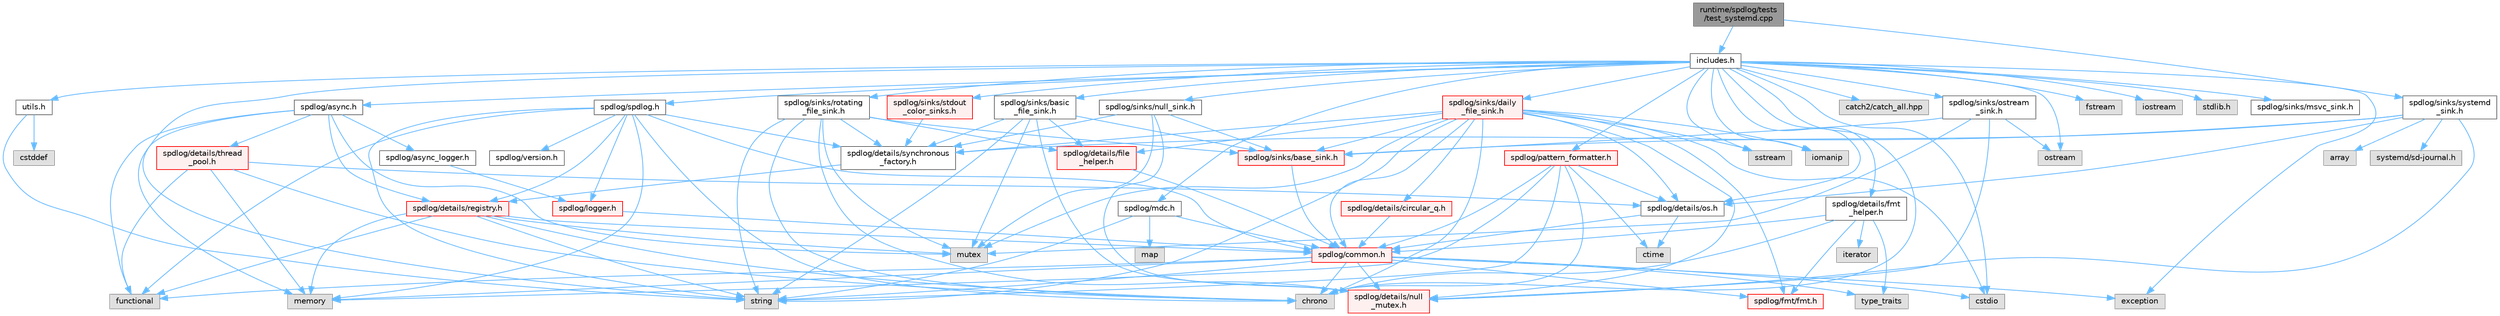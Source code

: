 digraph "runtime/spdlog/tests/test_systemd.cpp"
{
 // LATEX_PDF_SIZE
  bgcolor="transparent";
  edge [fontname=Helvetica,fontsize=10,labelfontname=Helvetica,labelfontsize=10];
  node [fontname=Helvetica,fontsize=10,shape=box,height=0.2,width=0.4];
  Node1 [id="Node000001",label="runtime/spdlog/tests\l/test_systemd.cpp",height=0.2,width=0.4,color="gray40", fillcolor="grey60", style="filled", fontcolor="black",tooltip=" "];
  Node1 -> Node2 [id="edge128_Node000001_Node000002",color="steelblue1",style="solid",tooltip=" "];
  Node2 [id="Node000002",label="includes.h",height=0.2,width=0.4,color="grey40", fillcolor="white", style="filled",URL="$includes_8h.html",tooltip=" "];
  Node2 -> Node3 [id="edge129_Node000002_Node000003",color="steelblue1",style="solid",tooltip=" "];
  Node3 [id="Node000003",label="catch2/catch_all.hpp",height=0.2,width=0.4,color="grey60", fillcolor="#E0E0E0", style="filled",tooltip=" "];
  Node2 -> Node4 [id="edge130_Node000002_Node000004",color="steelblue1",style="solid",tooltip=" "];
  Node4 [id="Node000004",label="utils.h",height=0.2,width=0.4,color="grey40", fillcolor="white", style="filled",URL="$tests_2utils_8h.html",tooltip=" "];
  Node4 -> Node5 [id="edge131_Node000004_Node000005",color="steelblue1",style="solid",tooltip=" "];
  Node5 [id="Node000005",label="cstddef",height=0.2,width=0.4,color="grey60", fillcolor="#E0E0E0", style="filled",tooltip=" "];
  Node4 -> Node6 [id="edge132_Node000004_Node000006",color="steelblue1",style="solid",tooltip=" "];
  Node6 [id="Node000006",label="string",height=0.2,width=0.4,color="grey60", fillcolor="#E0E0E0", style="filled",tooltip=" "];
  Node2 -> Node7 [id="edge133_Node000002_Node000007",color="steelblue1",style="solid",tooltip=" "];
  Node7 [id="Node000007",label="chrono",height=0.2,width=0.4,color="grey60", fillcolor="#E0E0E0", style="filled",tooltip=" "];
  Node2 -> Node8 [id="edge134_Node000002_Node000008",color="steelblue1",style="solid",tooltip=" "];
  Node8 [id="Node000008",label="cstdio",height=0.2,width=0.4,color="grey60", fillcolor="#E0E0E0", style="filled",tooltip=" "];
  Node2 -> Node9 [id="edge135_Node000002_Node000009",color="steelblue1",style="solid",tooltip=" "];
  Node9 [id="Node000009",label="exception",height=0.2,width=0.4,color="grey60", fillcolor="#E0E0E0", style="filled",tooltip=" "];
  Node2 -> Node10 [id="edge136_Node000002_Node000010",color="steelblue1",style="solid",tooltip=" "];
  Node10 [id="Node000010",label="fstream",height=0.2,width=0.4,color="grey60", fillcolor="#E0E0E0", style="filled",tooltip=" "];
  Node2 -> Node11 [id="edge137_Node000002_Node000011",color="steelblue1",style="solid",tooltip=" "];
  Node11 [id="Node000011",label="iostream",height=0.2,width=0.4,color="grey60", fillcolor="#E0E0E0", style="filled",tooltip=" "];
  Node2 -> Node12 [id="edge138_Node000002_Node000012",color="steelblue1",style="solid",tooltip=" "];
  Node12 [id="Node000012",label="ostream",height=0.2,width=0.4,color="grey60", fillcolor="#E0E0E0", style="filled",tooltip=" "];
  Node2 -> Node13 [id="edge139_Node000002_Node000013",color="steelblue1",style="solid",tooltip=" "];
  Node13 [id="Node000013",label="sstream",height=0.2,width=0.4,color="grey60", fillcolor="#E0E0E0", style="filled",tooltip=" "];
  Node2 -> Node6 [id="edge140_Node000002_Node000006",color="steelblue1",style="solid",tooltip=" "];
  Node2 -> Node14 [id="edge141_Node000002_Node000014",color="steelblue1",style="solid",tooltip=" "];
  Node14 [id="Node000014",label="iomanip",height=0.2,width=0.4,color="grey60", fillcolor="#E0E0E0", style="filled",tooltip=" "];
  Node2 -> Node15 [id="edge142_Node000002_Node000015",color="steelblue1",style="solid",tooltip=" "];
  Node15 [id="Node000015",label="stdlib.h",height=0.2,width=0.4,color="grey60", fillcolor="#E0E0E0", style="filled",tooltip=" "];
  Node2 -> Node16 [id="edge143_Node000002_Node000016",color="steelblue1",style="solid",tooltip=" "];
  Node16 [id="Node000016",label="spdlog/spdlog.h",height=0.2,width=0.4,color="grey40", fillcolor="white", style="filled",URL="$spdlog_8h.html",tooltip=" "];
  Node16 -> Node17 [id="edge144_Node000016_Node000017",color="steelblue1",style="solid",tooltip=" "];
  Node17 [id="Node000017",label="spdlog/common.h",height=0.2,width=0.4,color="red", fillcolor="#FFF0F0", style="filled",URL="$common_8h.html",tooltip=" "];
  Node17 -> Node18 [id="edge145_Node000017_Node000018",color="steelblue1",style="solid",tooltip=" "];
  Node18 [id="Node000018",label="spdlog/details/null\l_mutex.h",height=0.2,width=0.4,color="red", fillcolor="#FFF0F0", style="filled",URL="$null__mutex_8h.html",tooltip=" "];
  Node17 -> Node7 [id="edge146_Node000017_Node000007",color="steelblue1",style="solid",tooltip=" "];
  Node17 -> Node8 [id="edge147_Node000017_Node000008",color="steelblue1",style="solid",tooltip=" "];
  Node17 -> Node9 [id="edge148_Node000017_Node000009",color="steelblue1",style="solid",tooltip=" "];
  Node17 -> Node22 [id="edge149_Node000017_Node000022",color="steelblue1",style="solid",tooltip=" "];
  Node22 [id="Node000022",label="functional",height=0.2,width=0.4,color="grey60", fillcolor="#E0E0E0", style="filled",tooltip=" "];
  Node17 -> Node24 [id="edge150_Node000017_Node000024",color="steelblue1",style="solid",tooltip=" "];
  Node24 [id="Node000024",label="memory",height=0.2,width=0.4,color="grey60", fillcolor="#E0E0E0", style="filled",tooltip=" "];
  Node17 -> Node6 [id="edge151_Node000017_Node000006",color="steelblue1",style="solid",tooltip=" "];
  Node17 -> Node25 [id="edge152_Node000017_Node000025",color="steelblue1",style="solid",tooltip=" "];
  Node25 [id="Node000025",label="type_traits",height=0.2,width=0.4,color="grey60", fillcolor="#E0E0E0", style="filled",tooltip=" "];
  Node17 -> Node26 [id="edge153_Node000017_Node000026",color="steelblue1",style="solid",tooltip=" "];
  Node26 [id="Node000026",label="spdlog/fmt/fmt.h",height=0.2,width=0.4,color="red", fillcolor="#FFF0F0", style="filled",URL="$fmt_8h.html",tooltip=" "];
  Node16 -> Node185 [id="edge154_Node000016_Node000185",color="steelblue1",style="solid",tooltip=" "];
  Node185 [id="Node000185",label="spdlog/details/registry.h",height=0.2,width=0.4,color="red", fillcolor="#FFF0F0", style="filled",URL="$registry_8h.html",tooltip=" "];
  Node185 -> Node17 [id="edge155_Node000185_Node000017",color="steelblue1",style="solid",tooltip=" "];
  Node185 -> Node7 [id="edge156_Node000185_Node000007",color="steelblue1",style="solid",tooltip=" "];
  Node185 -> Node22 [id="edge157_Node000185_Node000022",color="steelblue1",style="solid",tooltip=" "];
  Node185 -> Node24 [id="edge158_Node000185_Node000024",color="steelblue1",style="solid",tooltip=" "];
  Node185 -> Node188 [id="edge159_Node000185_Node000188",color="steelblue1",style="solid",tooltip=" "];
  Node188 [id="Node000188",label="mutex",height=0.2,width=0.4,color="grey60", fillcolor="#E0E0E0", style="filled",tooltip=" "];
  Node185 -> Node6 [id="edge160_Node000185_Node000006",color="steelblue1",style="solid",tooltip=" "];
  Node16 -> Node191 [id="edge161_Node000016_Node000191",color="steelblue1",style="solid",tooltip=" "];
  Node191 [id="Node000191",label="spdlog/details/synchronous\l_factory.h",height=0.2,width=0.4,color="grey40", fillcolor="white", style="filled",URL="$synchronous__factory_8h.html",tooltip=" "];
  Node191 -> Node185 [id="edge162_Node000191_Node000185",color="steelblue1",style="solid",tooltip=" "];
  Node16 -> Node192 [id="edge163_Node000016_Node000192",color="steelblue1",style="solid",tooltip=" "];
  Node192 [id="Node000192",label="spdlog/logger.h",height=0.2,width=0.4,color="red", fillcolor="#FFF0F0", style="filled",URL="$logger_8h.html",tooltip=" "];
  Node192 -> Node17 [id="edge164_Node000192_Node000017",color="steelblue1",style="solid",tooltip=" "];
  Node16 -> Node198 [id="edge165_Node000016_Node000198",color="steelblue1",style="solid",tooltip=" "];
  Node198 [id="Node000198",label="spdlog/version.h",height=0.2,width=0.4,color="grey40", fillcolor="white", style="filled",URL="$spdlog_2include_2spdlog_2version_8h.html",tooltip=" "];
  Node16 -> Node7 [id="edge166_Node000016_Node000007",color="steelblue1",style="solid",tooltip=" "];
  Node16 -> Node22 [id="edge167_Node000016_Node000022",color="steelblue1",style="solid",tooltip=" "];
  Node16 -> Node24 [id="edge168_Node000016_Node000024",color="steelblue1",style="solid",tooltip=" "];
  Node16 -> Node6 [id="edge169_Node000016_Node000006",color="steelblue1",style="solid",tooltip=" "];
  Node2 -> Node199 [id="edge170_Node000002_Node000199",color="steelblue1",style="solid",tooltip=" "];
  Node199 [id="Node000199",label="spdlog/async.h",height=0.2,width=0.4,color="grey40", fillcolor="white", style="filled",URL="$async_8h.html",tooltip=" "];
  Node199 -> Node200 [id="edge171_Node000199_Node000200",color="steelblue1",style="solid",tooltip=" "];
  Node200 [id="Node000200",label="spdlog/async_logger.h",height=0.2,width=0.4,color="grey40", fillcolor="white", style="filled",URL="$async__logger_8h.html",tooltip=" "];
  Node200 -> Node192 [id="edge172_Node000200_Node000192",color="steelblue1",style="solid",tooltip=" "];
  Node199 -> Node185 [id="edge173_Node000199_Node000185",color="steelblue1",style="solid",tooltip=" "];
  Node199 -> Node201 [id="edge174_Node000199_Node000201",color="steelblue1",style="solid",tooltip=" "];
  Node201 [id="Node000201",label="spdlog/details/thread\l_pool.h",height=0.2,width=0.4,color="red", fillcolor="#FFF0F0", style="filled",URL="$thread__pool_8h.html",tooltip=" "];
  Node201 -> Node203 [id="edge175_Node000201_Node000203",color="steelblue1",style="solid",tooltip=" "];
  Node203 [id="Node000203",label="spdlog/details/os.h",height=0.2,width=0.4,color="grey40", fillcolor="white", style="filled",URL="$details_2os_8h.html",tooltip=" "];
  Node203 -> Node204 [id="edge176_Node000203_Node000204",color="steelblue1",style="solid",tooltip=" "];
  Node204 [id="Node000204",label="ctime",height=0.2,width=0.4,color="grey60", fillcolor="#E0E0E0", style="filled",tooltip=" "];
  Node203 -> Node17 [id="edge177_Node000203_Node000017",color="steelblue1",style="solid",tooltip=" "];
  Node201 -> Node7 [id="edge178_Node000201_Node000007",color="steelblue1",style="solid",tooltip=" "];
  Node201 -> Node22 [id="edge179_Node000201_Node000022",color="steelblue1",style="solid",tooltip=" "];
  Node201 -> Node24 [id="edge180_Node000201_Node000024",color="steelblue1",style="solid",tooltip=" "];
  Node199 -> Node22 [id="edge181_Node000199_Node000022",color="steelblue1",style="solid",tooltip=" "];
  Node199 -> Node24 [id="edge182_Node000199_Node000024",color="steelblue1",style="solid",tooltip=" "];
  Node199 -> Node188 [id="edge183_Node000199_Node000188",color="steelblue1",style="solid",tooltip=" "];
  Node2 -> Node205 [id="edge184_Node000002_Node000205",color="steelblue1",style="solid",tooltip=" "];
  Node205 [id="Node000205",label="spdlog/details/fmt\l_helper.h",height=0.2,width=0.4,color="grey40", fillcolor="white", style="filled",URL="$fmt__helper_8h.html",tooltip=" "];
  Node205 -> Node7 [id="edge185_Node000205_Node000007",color="steelblue1",style="solid",tooltip=" "];
  Node205 -> Node184 [id="edge186_Node000205_Node000184",color="steelblue1",style="solid",tooltip=" "];
  Node184 [id="Node000184",label="iterator",height=0.2,width=0.4,color="grey60", fillcolor="#E0E0E0", style="filled",tooltip=" "];
  Node205 -> Node17 [id="edge187_Node000205_Node000017",color="steelblue1",style="solid",tooltip=" "];
  Node205 -> Node26 [id="edge188_Node000205_Node000026",color="steelblue1",style="solid",tooltip=" "];
  Node205 -> Node25 [id="edge189_Node000205_Node000025",color="steelblue1",style="solid",tooltip=" "];
  Node2 -> Node203 [id="edge190_Node000002_Node000203",color="steelblue1",style="solid",tooltip=" "];
  Node2 -> Node206 [id="edge191_Node000002_Node000206",color="steelblue1",style="solid",tooltip=" "];
  Node206 [id="Node000206",label="spdlog/mdc.h",height=0.2,width=0.4,color="grey40", fillcolor="white", style="filled",URL="$mdc_8h.html",tooltip=" "];
  Node206 -> Node207 [id="edge192_Node000206_Node000207",color="steelblue1",style="solid",tooltip=" "];
  Node207 [id="Node000207",label="map",height=0.2,width=0.4,color="grey60", fillcolor="#E0E0E0", style="filled",tooltip=" "];
  Node206 -> Node6 [id="edge193_Node000206_Node000006",color="steelblue1",style="solid",tooltip=" "];
  Node206 -> Node17 [id="edge194_Node000206_Node000017",color="steelblue1",style="solid",tooltip=" "];
  Node2 -> Node208 [id="edge195_Node000002_Node000208",color="steelblue1",style="solid",tooltip=" "];
  Node208 [id="Node000208",label="spdlog/sinks/basic\l_file_sink.h",height=0.2,width=0.4,color="grey40", fillcolor="white", style="filled",URL="$basic__file__sink_8h.html",tooltip=" "];
  Node208 -> Node209 [id="edge196_Node000208_Node000209",color="steelblue1",style="solid",tooltip=" "];
  Node209 [id="Node000209",label="spdlog/details/file\l_helper.h",height=0.2,width=0.4,color="red", fillcolor="#FFF0F0", style="filled",URL="$file__helper_8h.html",tooltip=" "];
  Node209 -> Node17 [id="edge197_Node000209_Node000017",color="steelblue1",style="solid",tooltip=" "];
  Node208 -> Node18 [id="edge198_Node000208_Node000018",color="steelblue1",style="solid",tooltip=" "];
  Node208 -> Node191 [id="edge199_Node000208_Node000191",color="steelblue1",style="solid",tooltip=" "];
  Node208 -> Node211 [id="edge200_Node000208_Node000211",color="steelblue1",style="solid",tooltip=" "];
  Node211 [id="Node000211",label="spdlog/sinks/base_sink.h",height=0.2,width=0.4,color="red", fillcolor="#FFF0F0", style="filled",URL="$base__sink_8h.html",tooltip=" "];
  Node211 -> Node17 [id="edge201_Node000211_Node000017",color="steelblue1",style="solid",tooltip=" "];
  Node208 -> Node188 [id="edge202_Node000208_Node000188",color="steelblue1",style="solid",tooltip=" "];
  Node208 -> Node6 [id="edge203_Node000208_Node000006",color="steelblue1",style="solid",tooltip=" "];
  Node2 -> Node214 [id="edge204_Node000002_Node000214",color="steelblue1",style="solid",tooltip=" "];
  Node214 [id="Node000214",label="spdlog/sinks/daily\l_file_sink.h",height=0.2,width=0.4,color="red", fillcolor="#FFF0F0", style="filled",URL="$daily__file__sink_8h.html",tooltip=" "];
  Node214 -> Node17 [id="edge205_Node000214_Node000017",color="steelblue1",style="solid",tooltip=" "];
  Node214 -> Node194 [id="edge206_Node000214_Node000194",color="steelblue1",style="solid",tooltip=" "];
  Node194 [id="Node000194",label="spdlog/details/circular_q.h",height=0.2,width=0.4,color="red", fillcolor="#FFF0F0", style="filled",URL="$circular__q_8h.html",tooltip=" "];
  Node194 -> Node17 [id="edge207_Node000194_Node000017",color="steelblue1",style="solid",tooltip=" "];
  Node214 -> Node209 [id="edge208_Node000214_Node000209",color="steelblue1",style="solid",tooltip=" "];
  Node214 -> Node18 [id="edge209_Node000214_Node000018",color="steelblue1",style="solid",tooltip=" "];
  Node214 -> Node203 [id="edge210_Node000214_Node000203",color="steelblue1",style="solid",tooltip=" "];
  Node214 -> Node191 [id="edge211_Node000214_Node000191",color="steelblue1",style="solid",tooltip=" "];
  Node214 -> Node26 [id="edge212_Node000214_Node000026",color="steelblue1",style="solid",tooltip=" "];
  Node214 -> Node211 [id="edge213_Node000214_Node000211",color="steelblue1",style="solid",tooltip=" "];
  Node214 -> Node7 [id="edge214_Node000214_Node000007",color="steelblue1",style="solid",tooltip=" "];
  Node214 -> Node8 [id="edge215_Node000214_Node000008",color="steelblue1",style="solid",tooltip=" "];
  Node214 -> Node14 [id="edge216_Node000214_Node000014",color="steelblue1",style="solid",tooltip=" "];
  Node214 -> Node188 [id="edge217_Node000214_Node000188",color="steelblue1",style="solid",tooltip=" "];
  Node214 -> Node13 [id="edge218_Node000214_Node000013",color="steelblue1",style="solid",tooltip=" "];
  Node214 -> Node6 [id="edge219_Node000214_Node000006",color="steelblue1",style="solid",tooltip=" "];
  Node2 -> Node217 [id="edge220_Node000002_Node000217",color="steelblue1",style="solid",tooltip=" "];
  Node217 [id="Node000217",label="spdlog/sinks/null_sink.h",height=0.2,width=0.4,color="grey40", fillcolor="white", style="filled",URL="$null__sink_8h.html",tooltip=" "];
  Node217 -> Node18 [id="edge221_Node000217_Node000018",color="steelblue1",style="solid",tooltip=" "];
  Node217 -> Node191 [id="edge222_Node000217_Node000191",color="steelblue1",style="solid",tooltip=" "];
  Node217 -> Node211 [id="edge223_Node000217_Node000211",color="steelblue1",style="solid",tooltip=" "];
  Node217 -> Node188 [id="edge224_Node000217_Node000188",color="steelblue1",style="solid",tooltip=" "];
  Node2 -> Node218 [id="edge225_Node000002_Node000218",color="steelblue1",style="solid",tooltip=" "];
  Node218 [id="Node000218",label="spdlog/sinks/ostream\l_sink.h",height=0.2,width=0.4,color="grey40", fillcolor="white", style="filled",URL="$ostream__sink_8h.html",tooltip=" "];
  Node218 -> Node18 [id="edge226_Node000218_Node000018",color="steelblue1",style="solid",tooltip=" "];
  Node218 -> Node211 [id="edge227_Node000218_Node000211",color="steelblue1",style="solid",tooltip=" "];
  Node218 -> Node188 [id="edge228_Node000218_Node000188",color="steelblue1",style="solid",tooltip=" "];
  Node218 -> Node12 [id="edge229_Node000218_Node000012",color="steelblue1",style="solid",tooltip=" "];
  Node2 -> Node219 [id="edge230_Node000002_Node000219",color="steelblue1",style="solid",tooltip=" "];
  Node219 [id="Node000219",label="spdlog/sinks/rotating\l_file_sink.h",height=0.2,width=0.4,color="grey40", fillcolor="white", style="filled",URL="$rotating__file__sink_8h.html",tooltip=" "];
  Node219 -> Node209 [id="edge231_Node000219_Node000209",color="steelblue1",style="solid",tooltip=" "];
  Node219 -> Node18 [id="edge232_Node000219_Node000018",color="steelblue1",style="solid",tooltip=" "];
  Node219 -> Node191 [id="edge233_Node000219_Node000191",color="steelblue1",style="solid",tooltip=" "];
  Node219 -> Node211 [id="edge234_Node000219_Node000211",color="steelblue1",style="solid",tooltip=" "];
  Node219 -> Node7 [id="edge235_Node000219_Node000007",color="steelblue1",style="solid",tooltip=" "];
  Node219 -> Node188 [id="edge236_Node000219_Node000188",color="steelblue1",style="solid",tooltip=" "];
  Node219 -> Node6 [id="edge237_Node000219_Node000006",color="steelblue1",style="solid",tooltip=" "];
  Node2 -> Node220 [id="edge238_Node000002_Node000220",color="steelblue1",style="solid",tooltip=" "];
  Node220 [id="Node000220",label="spdlog/sinks/stdout\l_color_sinks.h",height=0.2,width=0.4,color="red", fillcolor="#FFF0F0", style="filled",URL="$stdout__color__sinks_8h.html",tooltip=" "];
  Node220 -> Node191 [id="edge239_Node000220_Node000191",color="steelblue1",style="solid",tooltip=" "];
  Node2 -> Node223 [id="edge240_Node000002_Node000223",color="steelblue1",style="solid",tooltip=" "];
  Node223 [id="Node000223",label="spdlog/sinks/msvc_sink.h",height=0.2,width=0.4,color="grey40", fillcolor="white", style="filled",URL="$msvc__sink_8h.html",tooltip=" "];
  Node2 -> Node224 [id="edge241_Node000002_Node000224",color="steelblue1",style="solid",tooltip=" "];
  Node224 [id="Node000224",label="spdlog/pattern_formatter.h",height=0.2,width=0.4,color="red", fillcolor="#FFF0F0", style="filled",URL="$pattern__formatter_8h.html",tooltip=" "];
  Node224 -> Node17 [id="edge242_Node000224_Node000017",color="steelblue1",style="solid",tooltip=" "];
  Node224 -> Node203 [id="edge243_Node000224_Node000203",color="steelblue1",style="solid",tooltip=" "];
  Node224 -> Node7 [id="edge244_Node000224_Node000007",color="steelblue1",style="solid",tooltip=" "];
  Node224 -> Node204 [id="edge245_Node000224_Node000204",color="steelblue1",style="solid",tooltip=" "];
  Node224 -> Node24 [id="edge246_Node000224_Node000024",color="steelblue1",style="solid",tooltip=" "];
  Node224 -> Node6 [id="edge247_Node000224_Node000006",color="steelblue1",style="solid",tooltip=" "];
  Node1 -> Node225 [id="edge248_Node000001_Node000225",color="steelblue1",style="solid",tooltip=" "];
  Node225 [id="Node000225",label="spdlog/sinks/systemd\l_sink.h",height=0.2,width=0.4,color="grey40", fillcolor="white", style="filled",URL="$systemd__sink_8h.html",tooltip=" "];
  Node225 -> Node18 [id="edge249_Node000225_Node000018",color="steelblue1",style="solid",tooltip=" "];
  Node225 -> Node203 [id="edge250_Node000225_Node000203",color="steelblue1",style="solid",tooltip=" "];
  Node225 -> Node191 [id="edge251_Node000225_Node000191",color="steelblue1",style="solid",tooltip=" "];
  Node225 -> Node211 [id="edge252_Node000225_Node000211",color="steelblue1",style="solid",tooltip=" "];
  Node225 -> Node171 [id="edge253_Node000225_Node000171",color="steelblue1",style="solid",tooltip=" "];
  Node171 [id="Node000171",label="array",height=0.2,width=0.4,color="grey60", fillcolor="#E0E0E0", style="filled",tooltip=" "];
  Node225 -> Node226 [id="edge254_Node000225_Node000226",color="steelblue1",style="solid",tooltip=" "];
  Node226 [id="Node000226",label="systemd/sd-journal.h",height=0.2,width=0.4,color="grey60", fillcolor="#E0E0E0", style="filled",tooltip=" "];
}

